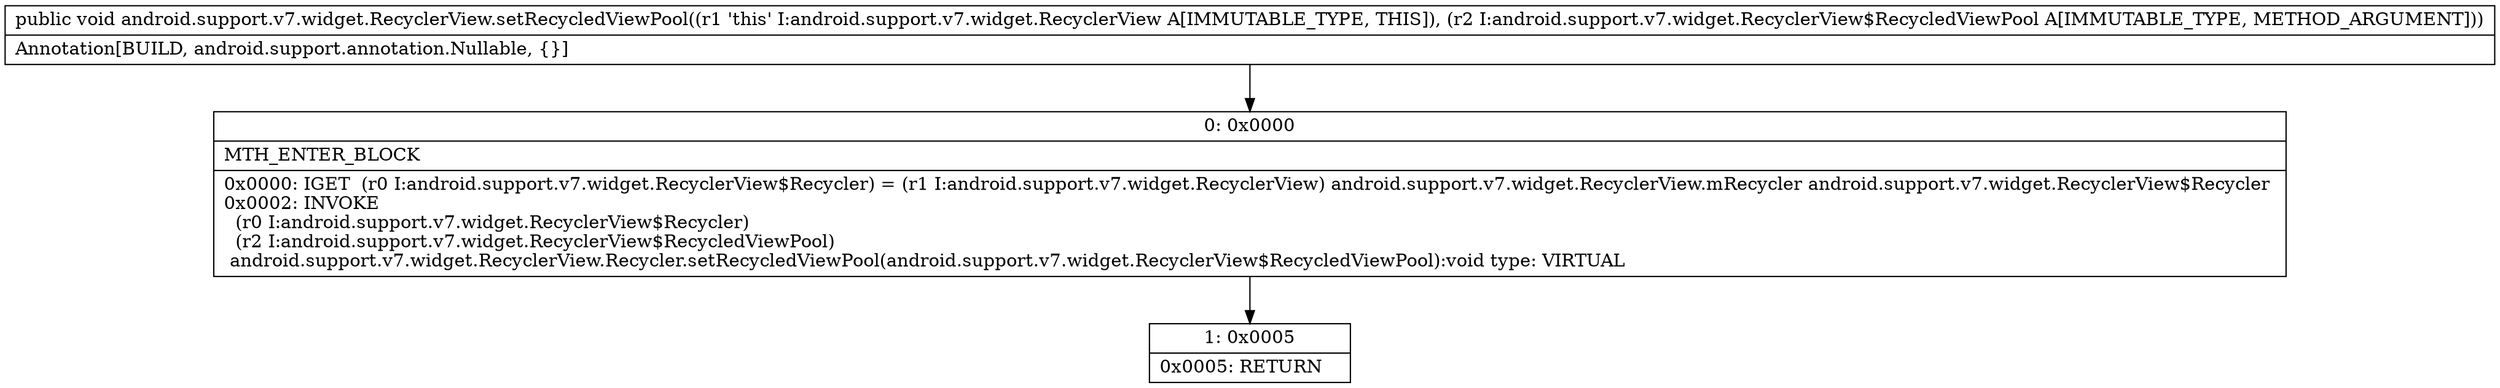 digraph "CFG forandroid.support.v7.widget.RecyclerView.setRecycledViewPool(Landroid\/support\/v7\/widget\/RecyclerView$RecycledViewPool;)V" {
Node_0 [shape=record,label="{0\:\ 0x0000|MTH_ENTER_BLOCK\l|0x0000: IGET  (r0 I:android.support.v7.widget.RecyclerView$Recycler) = (r1 I:android.support.v7.widget.RecyclerView) android.support.v7.widget.RecyclerView.mRecycler android.support.v7.widget.RecyclerView$Recycler \l0x0002: INVOKE  \l  (r0 I:android.support.v7.widget.RecyclerView$Recycler)\l  (r2 I:android.support.v7.widget.RecyclerView$RecycledViewPool)\l android.support.v7.widget.RecyclerView.Recycler.setRecycledViewPool(android.support.v7.widget.RecyclerView$RecycledViewPool):void type: VIRTUAL \l}"];
Node_1 [shape=record,label="{1\:\ 0x0005|0x0005: RETURN   \l}"];
MethodNode[shape=record,label="{public void android.support.v7.widget.RecyclerView.setRecycledViewPool((r1 'this' I:android.support.v7.widget.RecyclerView A[IMMUTABLE_TYPE, THIS]), (r2 I:android.support.v7.widget.RecyclerView$RecycledViewPool A[IMMUTABLE_TYPE, METHOD_ARGUMENT]))  | Annotation[BUILD, android.support.annotation.Nullable, \{\}]\l}"];
MethodNode -> Node_0;
Node_0 -> Node_1;
}

